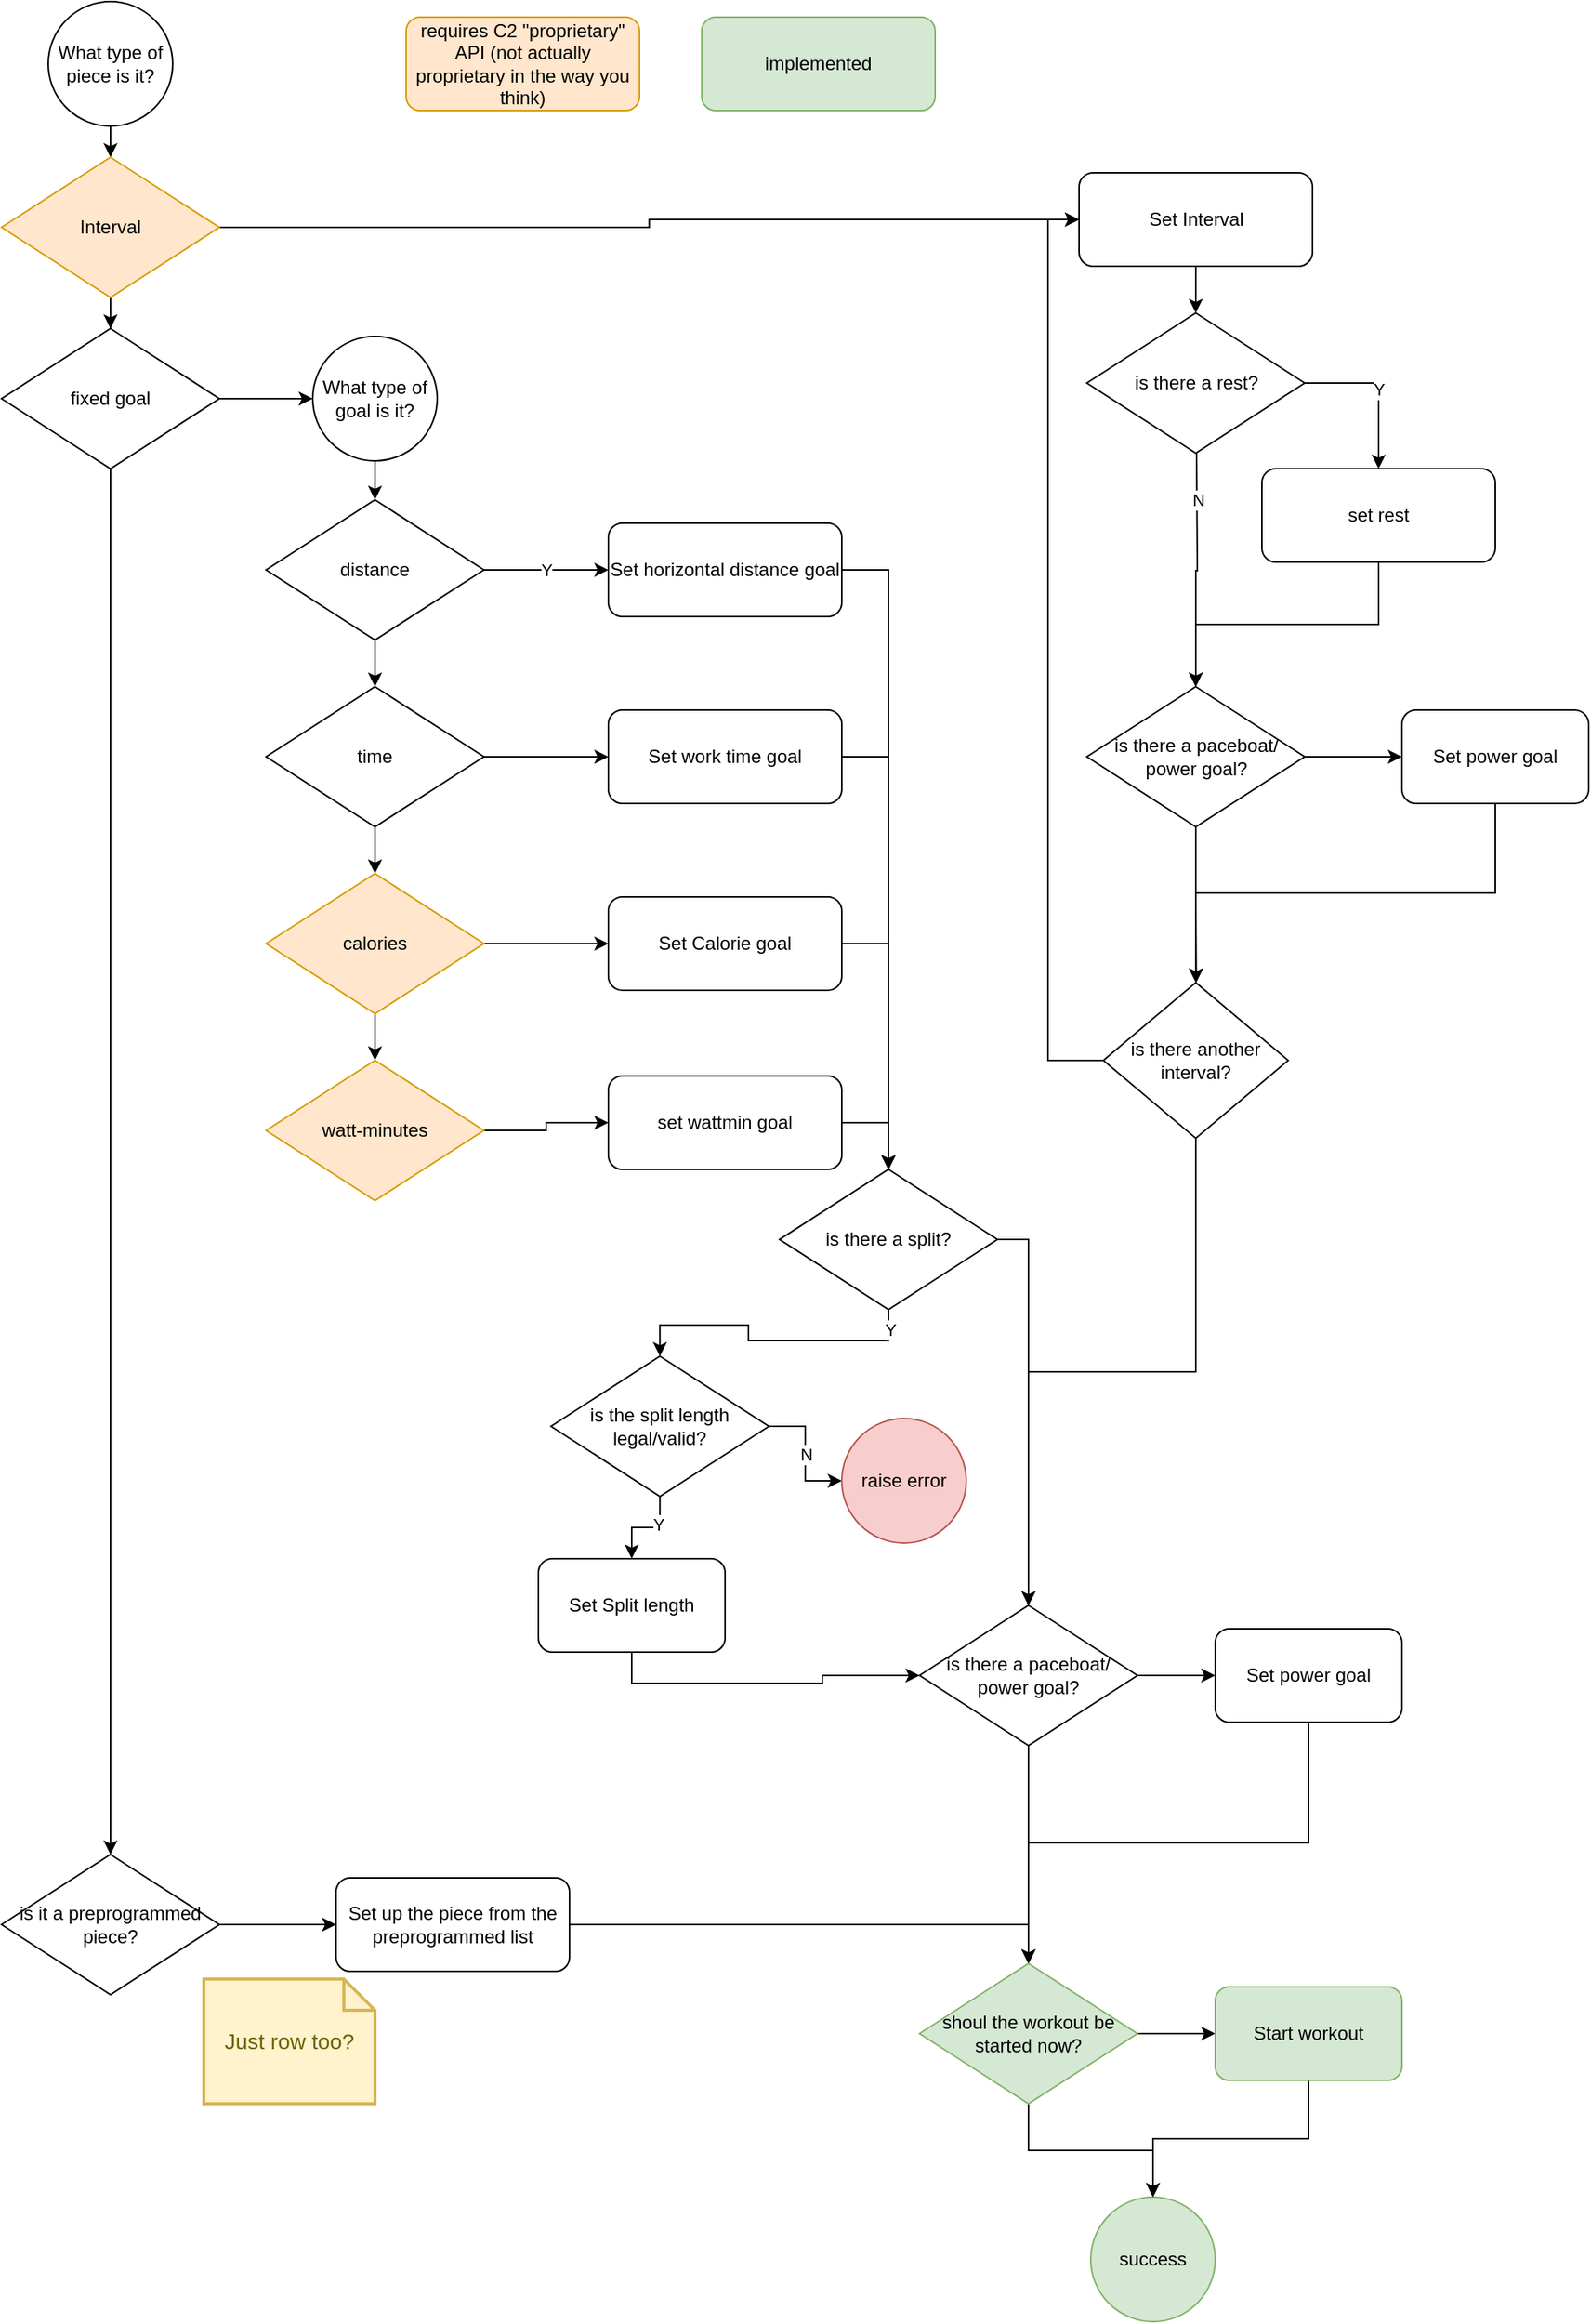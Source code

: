 <mxfile compressed="false" version="15.4.0" type="device">
  <diagram id="YCDOuJI4Y9eSO88ZxPCR" name="Workout Setup">
    <mxGraphModel dx="1102" dy="851" grid="1" gridSize="10" guides="1" tooltips="1" connect="1" arrows="1" fold="1" page="1" pageScale="1" pageWidth="850" pageHeight="1100" math="0" shadow="0">
      <root>
        <mxCell id="cu3RjYfwIwkxcJE8TeZc-0" />
        <mxCell id="cu3RjYfwIwkxcJE8TeZc-1" parent="cu3RjYfwIwkxcJE8TeZc-0" />
        <mxCell id="cu3RjYfwIwkxcJE8TeZc-12" value="" style="edgeStyle=orthogonalEdgeStyle;rounded=0;orthogonalLoop=1;jettySize=auto;html=1;exitX=1;exitY=0.5;exitDx=0;exitDy=0;entryX=0.5;entryY=0;entryDx=0;entryDy=0;" parent="cu3RjYfwIwkxcJE8TeZc-1" source="cu3RjYfwIwkxcJE8TeZc-3" target="cu3RjYfwIwkxcJE8TeZc-45" edge="1">
          <mxGeometry relative="1" as="geometry">
            <mxPoint x="640" y="510" as="targetPoint" />
          </mxGeometry>
        </mxCell>
        <mxCell id="cu3RjYfwIwkxcJE8TeZc-3" value="Set horizontal distance goal" style="rounded=1;whiteSpace=wrap;html=1;" parent="cu3RjYfwIwkxcJE8TeZc-1" vertex="1">
          <mxGeometry x="450" y="365" width="150" height="60" as="geometry" />
        </mxCell>
        <mxCell id="cu3RjYfwIwkxcJE8TeZc-8" value="Y" style="edgeStyle=orthogonalEdgeStyle;rounded=0;orthogonalLoop=1;jettySize=auto;html=1;exitX=1;exitY=0.5;exitDx=0;exitDy=0;entryX=0;entryY=0.5;entryDx=0;entryDy=0;" parent="cu3RjYfwIwkxcJE8TeZc-1" source="cu3RjYfwIwkxcJE8TeZc-6" target="cu3RjYfwIwkxcJE8TeZc-3" edge="1">
          <mxGeometry relative="1" as="geometry" />
        </mxCell>
        <mxCell id="cu3RjYfwIwkxcJE8TeZc-10" value="" style="edgeStyle=orthogonalEdgeStyle;rounded=0;orthogonalLoop=1;jettySize=auto;html=1;" parent="cu3RjYfwIwkxcJE8TeZc-1" source="cu3RjYfwIwkxcJE8TeZc-6" target="cu3RjYfwIwkxcJE8TeZc-9" edge="1">
          <mxGeometry relative="1" as="geometry" />
        </mxCell>
        <mxCell id="cu3RjYfwIwkxcJE8TeZc-6" value="distance" style="rhombus;whiteSpace=wrap;html=1;" parent="cu3RjYfwIwkxcJE8TeZc-1" vertex="1">
          <mxGeometry x="230" y="350" width="140" height="90" as="geometry" />
        </mxCell>
        <mxCell id="cu3RjYfwIwkxcJE8TeZc-20" style="edgeStyle=orthogonalEdgeStyle;rounded=0;orthogonalLoop=1;jettySize=auto;html=1;exitX=1;exitY=0.5;exitDx=0;exitDy=0;entryX=0.5;entryY=0;entryDx=0;entryDy=0;" parent="cu3RjYfwIwkxcJE8TeZc-1" source="cu3RjYfwIwkxcJE8TeZc-13" target="cu3RjYfwIwkxcJE8TeZc-45" edge="1">
          <mxGeometry relative="1" as="geometry">
            <mxPoint x="640" y="570" as="targetPoint" />
          </mxGeometry>
        </mxCell>
        <mxCell id="cu3RjYfwIwkxcJE8TeZc-13" value="Set work time goal" style="rounded=1;whiteSpace=wrap;html=1;" parent="cu3RjYfwIwkxcJE8TeZc-1" vertex="1">
          <mxGeometry x="450" y="485" width="150" height="60" as="geometry" />
        </mxCell>
        <mxCell id="cu3RjYfwIwkxcJE8TeZc-14" style="edgeStyle=orthogonalEdgeStyle;rounded=0;orthogonalLoop=1;jettySize=auto;html=1;exitX=1;exitY=0.5;exitDx=0;exitDy=0;entryX=0;entryY=0.5;entryDx=0;entryDy=0;" parent="cu3RjYfwIwkxcJE8TeZc-1" source="cu3RjYfwIwkxcJE8TeZc-9" target="cu3RjYfwIwkxcJE8TeZc-13" edge="1">
          <mxGeometry relative="1" as="geometry" />
        </mxCell>
        <mxCell id="cu3RjYfwIwkxcJE8TeZc-78" style="edgeStyle=orthogonalEdgeStyle;rounded=0;orthogonalLoop=1;jettySize=auto;html=1;exitX=0.5;exitY=1;exitDx=0;exitDy=0;" parent="cu3RjYfwIwkxcJE8TeZc-1" source="cu3RjYfwIwkxcJE8TeZc-9" target="cu3RjYfwIwkxcJE8TeZc-58" edge="1">
          <mxGeometry relative="1" as="geometry" />
        </mxCell>
        <mxCell id="cu3RjYfwIwkxcJE8TeZc-9" value="time" style="rhombus;whiteSpace=wrap;html=1;" parent="cu3RjYfwIwkxcJE8TeZc-1" vertex="1">
          <mxGeometry x="230" y="470" width="140" height="90" as="geometry" />
        </mxCell>
        <mxCell id="cu3RjYfwIwkxcJE8TeZc-103" value="Y" style="edgeStyle=orthogonalEdgeStyle;rounded=0;orthogonalLoop=1;jettySize=auto;html=1;exitX=1;exitY=0.5;exitDx=0;exitDy=0;entryX=0.5;entryY=0;entryDx=0;entryDy=0;" parent="cu3RjYfwIwkxcJE8TeZc-1" source="cu3RjYfwIwkxcJE8TeZc-29" target="cu3RjYfwIwkxcJE8TeZc-30" edge="1">
          <mxGeometry relative="1" as="geometry" />
        </mxCell>
        <mxCell id="cu3RjYfwIwkxcJE8TeZc-113" style="edgeStyle=orthogonalEdgeStyle;rounded=0;orthogonalLoop=1;jettySize=auto;html=1;entryX=0.5;entryY=0;entryDx=0;entryDy=0;" parent="cu3RjYfwIwkxcJE8TeZc-1" target="cu3RjYfwIwkxcJE8TeZc-110" edge="1">
          <mxGeometry relative="1" as="geometry">
            <mxPoint x="828" y="320" as="sourcePoint" />
          </mxGeometry>
        </mxCell>
        <mxCell id="cu3RjYfwIwkxcJE8TeZc-114" value="N" style="edgeLabel;html=1;align=center;verticalAlign=middle;resizable=0;points=[];" parent="cu3RjYfwIwkxcJE8TeZc-113" vertex="1" connectable="0">
          <mxGeometry x="-0.607" y="1" relative="1" as="geometry">
            <mxPoint as="offset" />
          </mxGeometry>
        </mxCell>
        <mxCell id="cu3RjYfwIwkxcJE8TeZc-29" value="is there a rest?" style="rhombus;whiteSpace=wrap;html=1;" parent="cu3RjYfwIwkxcJE8TeZc-1" vertex="1">
          <mxGeometry x="757.5" y="230" width="140" height="90" as="geometry" />
        </mxCell>
        <mxCell id="cu3RjYfwIwkxcJE8TeZc-105" style="edgeStyle=orthogonalEdgeStyle;rounded=0;orthogonalLoop=1;jettySize=auto;html=1;exitX=0.5;exitY=1;exitDx=0;exitDy=0;entryX=0.5;entryY=0;entryDx=0;entryDy=0;" parent="cu3RjYfwIwkxcJE8TeZc-1" source="cu3RjYfwIwkxcJE8TeZc-30" target="cu3RjYfwIwkxcJE8TeZc-110" edge="1">
          <mxGeometry relative="1" as="geometry" />
        </mxCell>
        <mxCell id="cu3RjYfwIwkxcJE8TeZc-30" value="set rest" style="rounded=1;whiteSpace=wrap;html=1;" parent="cu3RjYfwIwkxcJE8TeZc-1" vertex="1">
          <mxGeometry x="870" y="330" width="150" height="60" as="geometry" />
        </mxCell>
        <mxCell id="cu3RjYfwIwkxcJE8TeZc-42" style="edgeStyle=orthogonalEdgeStyle;rounded=0;orthogonalLoop=1;jettySize=auto;html=1;exitX=0.5;exitY=1;exitDx=0;exitDy=0;entryX=0.5;entryY=0;entryDx=0;entryDy=0;" parent="cu3RjYfwIwkxcJE8TeZc-1" source="cu3RjYfwIwkxcJE8TeZc-40" target="cu3RjYfwIwkxcJE8TeZc-41" edge="1">
          <mxGeometry relative="1" as="geometry" />
        </mxCell>
        <mxCell id="cu3RjYfwIwkxcJE8TeZc-40" value="&lt;span&gt;What type of piece is it?&lt;/span&gt;" style="ellipse;whiteSpace=wrap;html=1;aspect=fixed;fillColor=default;align=center;" parent="cu3RjYfwIwkxcJE8TeZc-1" vertex="1">
          <mxGeometry x="90" y="30" width="80" height="80" as="geometry" />
        </mxCell>
        <mxCell id="cu3RjYfwIwkxcJE8TeZc-44" value="" style="edgeStyle=orthogonalEdgeStyle;rounded=0;orthogonalLoop=1;jettySize=auto;html=1;" parent="cu3RjYfwIwkxcJE8TeZc-1" source="cu3RjYfwIwkxcJE8TeZc-41" target="cu3RjYfwIwkxcJE8TeZc-43" edge="1">
          <mxGeometry relative="1" as="geometry" />
        </mxCell>
        <mxCell id="cu3RjYfwIwkxcJE8TeZc-106" style="edgeStyle=orthogonalEdgeStyle;rounded=0;orthogonalLoop=1;jettySize=auto;html=1;exitX=1;exitY=0.5;exitDx=0;exitDy=0;entryX=0;entryY=0.5;entryDx=0;entryDy=0;" parent="cu3RjYfwIwkxcJE8TeZc-1" source="cu3RjYfwIwkxcJE8TeZc-41" target="cu3RjYfwIwkxcJE8TeZc-61" edge="1">
          <mxGeometry relative="1" as="geometry" />
        </mxCell>
        <mxCell id="cu3RjYfwIwkxcJE8TeZc-41" value="Interval" style="rhombus;whiteSpace=wrap;html=1;fillColor=#ffe6cc;strokeColor=#d79b00;" parent="cu3RjYfwIwkxcJE8TeZc-1" vertex="1">
          <mxGeometry x="60" y="130" width="140" height="90" as="geometry" />
        </mxCell>
        <mxCell id="cu3RjYfwIwkxcJE8TeZc-47" style="edgeStyle=orthogonalEdgeStyle;rounded=0;orthogonalLoop=1;jettySize=auto;html=1;exitX=0.5;exitY=1;exitDx=0;exitDy=0;entryX=0.5;entryY=0;entryDx=0;entryDy=0;" parent="cu3RjYfwIwkxcJE8TeZc-1" source="cu3RjYfwIwkxcJE8TeZc-43" target="cu3RjYfwIwkxcJE8TeZc-46" edge="1">
          <mxGeometry relative="1" as="geometry" />
        </mxCell>
        <mxCell id="cu3RjYfwIwkxcJE8TeZc-51" style="edgeStyle=orthogonalEdgeStyle;rounded=0;orthogonalLoop=1;jettySize=auto;html=1;exitX=1;exitY=0.5;exitDx=0;exitDy=0;entryX=0;entryY=0.5;entryDx=0;entryDy=0;" parent="cu3RjYfwIwkxcJE8TeZc-1" source="cu3RjYfwIwkxcJE8TeZc-43" target="cu3RjYfwIwkxcJE8TeZc-50" edge="1">
          <mxGeometry relative="1" as="geometry" />
        </mxCell>
        <mxCell id="cu3RjYfwIwkxcJE8TeZc-43" value="fixed goal" style="rhombus;whiteSpace=wrap;html=1;" parent="cu3RjYfwIwkxcJE8TeZc-1" vertex="1">
          <mxGeometry x="60" y="240" width="140" height="90" as="geometry" />
        </mxCell>
        <mxCell id="cu3RjYfwIwkxcJE8TeZc-89" style="edgeStyle=orthogonalEdgeStyle;rounded=0;orthogonalLoop=1;jettySize=auto;html=1;exitX=1;exitY=0.5;exitDx=0;exitDy=0;entryX=0.5;entryY=0;entryDx=0;entryDy=0;" parent="cu3RjYfwIwkxcJE8TeZc-1" source="cu3RjYfwIwkxcJE8TeZc-45" target="cu3RjYfwIwkxcJE8TeZc-62" edge="1">
          <mxGeometry relative="1" as="geometry" />
        </mxCell>
        <mxCell id="cu3RjYfwIwkxcJE8TeZc-90" style="edgeStyle=orthogonalEdgeStyle;rounded=0;orthogonalLoop=1;jettySize=auto;html=1;exitX=0.5;exitY=1;exitDx=0;exitDy=0;entryX=0.5;entryY=0;entryDx=0;entryDy=0;" parent="cu3RjYfwIwkxcJE8TeZc-1" source="cu3RjYfwIwkxcJE8TeZc-45" target="cu3RjYfwIwkxcJE8TeZc-87" edge="1">
          <mxGeometry relative="1" as="geometry" />
        </mxCell>
        <mxCell id="cu3RjYfwIwkxcJE8TeZc-108" value="Y" style="edgeLabel;html=1;align=center;verticalAlign=middle;resizable=0;points=[];" parent="cu3RjYfwIwkxcJE8TeZc-90" vertex="1" connectable="0">
          <mxGeometry x="-0.867" y="1" relative="1" as="geometry">
            <mxPoint as="offset" />
          </mxGeometry>
        </mxCell>
        <mxCell id="cu3RjYfwIwkxcJE8TeZc-45" value="is there a split?" style="rhombus;whiteSpace=wrap;html=1;" parent="cu3RjYfwIwkxcJE8TeZc-1" vertex="1">
          <mxGeometry x="560" y="780" width="140" height="90" as="geometry" />
        </mxCell>
        <mxCell id="cu3RjYfwIwkxcJE8TeZc-49" style="edgeStyle=orthogonalEdgeStyle;rounded=0;orthogonalLoop=1;jettySize=auto;html=1;exitX=1;exitY=0.5;exitDx=0;exitDy=0;entryX=0;entryY=0.5;entryDx=0;entryDy=0;" parent="cu3RjYfwIwkxcJE8TeZc-1" source="cu3RjYfwIwkxcJE8TeZc-46" target="cu3RjYfwIwkxcJE8TeZc-48" edge="1">
          <mxGeometry relative="1" as="geometry" />
        </mxCell>
        <mxCell id="cu3RjYfwIwkxcJE8TeZc-46" value="is it a preprogrammed piece?" style="rhombus;whiteSpace=wrap;html=1;" parent="cu3RjYfwIwkxcJE8TeZc-1" vertex="1">
          <mxGeometry x="60" y="1220" width="140" height="90" as="geometry" />
        </mxCell>
        <mxCell id="cu3RjYfwIwkxcJE8TeZc-65" style="edgeStyle=orthogonalEdgeStyle;rounded=0;orthogonalLoop=1;jettySize=auto;html=1;exitX=1;exitY=0.5;exitDx=0;exitDy=0;entryX=0.5;entryY=0;entryDx=0;entryDy=0;" parent="cu3RjYfwIwkxcJE8TeZc-1" source="cu3RjYfwIwkxcJE8TeZc-48" target="cu3RjYfwIwkxcJE8TeZc-67" edge="1">
          <mxGeometry relative="1" as="geometry" />
        </mxCell>
        <mxCell id="cu3RjYfwIwkxcJE8TeZc-48" value="Set up the piece from the preprogrammed list" style="rounded=1;whiteSpace=wrap;html=1;" parent="cu3RjYfwIwkxcJE8TeZc-1" vertex="1">
          <mxGeometry x="275" y="1235" width="150" height="60" as="geometry" />
        </mxCell>
        <mxCell id="cu3RjYfwIwkxcJE8TeZc-57" style="edgeStyle=orthogonalEdgeStyle;rounded=0;orthogonalLoop=1;jettySize=auto;html=1;exitX=0.5;exitY=1;exitDx=0;exitDy=0;entryX=0.5;entryY=0;entryDx=0;entryDy=0;" parent="cu3RjYfwIwkxcJE8TeZc-1" source="cu3RjYfwIwkxcJE8TeZc-50" target="cu3RjYfwIwkxcJE8TeZc-6" edge="1">
          <mxGeometry relative="1" as="geometry" />
        </mxCell>
        <mxCell id="cu3RjYfwIwkxcJE8TeZc-50" value="&lt;span&gt;What type of goal is it?&lt;/span&gt;" style="ellipse;whiteSpace=wrap;html=1;aspect=fixed;fillColor=default;align=center;" parent="cu3RjYfwIwkxcJE8TeZc-1" vertex="1">
          <mxGeometry x="260" y="245" width="80" height="80" as="geometry" />
        </mxCell>
        <mxCell id="cu3RjYfwIwkxcJE8TeZc-79" style="edgeStyle=orthogonalEdgeStyle;rounded=0;orthogonalLoop=1;jettySize=auto;html=1;exitX=0.5;exitY=1;exitDx=0;exitDy=0;" parent="cu3RjYfwIwkxcJE8TeZc-1" source="cu3RjYfwIwkxcJE8TeZc-58" target="cu3RjYfwIwkxcJE8TeZc-77" edge="1">
          <mxGeometry relative="1" as="geometry" />
        </mxCell>
        <mxCell id="cu3RjYfwIwkxcJE8TeZc-81" style="edgeStyle=orthogonalEdgeStyle;rounded=0;orthogonalLoop=1;jettySize=auto;html=1;exitX=1;exitY=0.5;exitDx=0;exitDy=0;entryX=0;entryY=0.5;entryDx=0;entryDy=0;" parent="cu3RjYfwIwkxcJE8TeZc-1" source="cu3RjYfwIwkxcJE8TeZc-58" target="cu3RjYfwIwkxcJE8TeZc-80" edge="1">
          <mxGeometry relative="1" as="geometry" />
        </mxCell>
        <mxCell id="cu3RjYfwIwkxcJE8TeZc-58" value="calories" style="rhombus;whiteSpace=wrap;html=1;fillColor=#ffe6cc;strokeColor=#d79b00;" parent="cu3RjYfwIwkxcJE8TeZc-1" vertex="1">
          <mxGeometry x="230" y="590" width="140" height="90" as="geometry" />
        </mxCell>
        <mxCell id="cu3RjYfwIwkxcJE8TeZc-60" value="requires C2 &quot;proprietary&quot; API (not actually proprietary in the way you think)" style="rounded=1;whiteSpace=wrap;html=1;fillColor=#ffe6cc;strokeColor=#d79b00;" parent="cu3RjYfwIwkxcJE8TeZc-1" vertex="1">
          <mxGeometry x="320" y="40" width="150" height="60" as="geometry" />
        </mxCell>
        <mxCell id="cu3RjYfwIwkxcJE8TeZc-102" style="edgeStyle=orthogonalEdgeStyle;rounded=0;orthogonalLoop=1;jettySize=auto;html=1;exitX=0.5;exitY=1;exitDx=0;exitDy=0;entryX=0.5;entryY=0;entryDx=0;entryDy=0;" parent="cu3RjYfwIwkxcJE8TeZc-1" source="cu3RjYfwIwkxcJE8TeZc-61" target="cu3RjYfwIwkxcJE8TeZc-29" edge="1">
          <mxGeometry relative="1" as="geometry" />
        </mxCell>
        <mxCell id="cu3RjYfwIwkxcJE8TeZc-61" value="Set Interval" style="rounded=1;whiteSpace=wrap;html=1;" parent="cu3RjYfwIwkxcJE8TeZc-1" vertex="1">
          <mxGeometry x="752.5" y="140" width="150" height="60" as="geometry" />
        </mxCell>
        <mxCell id="cu3RjYfwIwkxcJE8TeZc-74" style="edgeStyle=orthogonalEdgeStyle;rounded=0;orthogonalLoop=1;jettySize=auto;html=1;exitX=1;exitY=0.5;exitDx=0;exitDy=0;entryX=0;entryY=0.5;entryDx=0;entryDy=0;" parent="cu3RjYfwIwkxcJE8TeZc-1" source="cu3RjYfwIwkxcJE8TeZc-62" target="cu3RjYfwIwkxcJE8TeZc-73" edge="1">
          <mxGeometry relative="1" as="geometry" />
        </mxCell>
        <mxCell id="cu3RjYfwIwkxcJE8TeZc-76" style="edgeStyle=orthogonalEdgeStyle;rounded=0;orthogonalLoop=1;jettySize=auto;html=1;exitX=0.5;exitY=1;exitDx=0;exitDy=0;entryX=0.5;entryY=0;entryDx=0;entryDy=0;" parent="cu3RjYfwIwkxcJE8TeZc-1" source="cu3RjYfwIwkxcJE8TeZc-62" target="cu3RjYfwIwkxcJE8TeZc-67" edge="1">
          <mxGeometry relative="1" as="geometry">
            <mxPoint x="760" y="1270" as="targetPoint" />
          </mxGeometry>
        </mxCell>
        <mxCell id="cu3RjYfwIwkxcJE8TeZc-62" value="is there a paceboat/&lt;br&gt;power goal?" style="rhombus;whiteSpace=wrap;html=1;" parent="cu3RjYfwIwkxcJE8TeZc-1" vertex="1">
          <mxGeometry x="650" y="1060" width="140" height="90" as="geometry" />
        </mxCell>
        <mxCell id="cu3RjYfwIwkxcJE8TeZc-63" value="success" style="ellipse;whiteSpace=wrap;html=1;aspect=fixed;fillColor=#d5e8d4;align=center;strokeColor=#82b366;" parent="cu3RjYfwIwkxcJE8TeZc-1" vertex="1">
          <mxGeometry x="760" y="1440" width="80" height="80" as="geometry" />
        </mxCell>
        <mxCell id="cu3RjYfwIwkxcJE8TeZc-66" value="implemented" style="rounded=1;whiteSpace=wrap;html=1;fillColor=#d5e8d4;strokeColor=#82b366;" parent="cu3RjYfwIwkxcJE8TeZc-1" vertex="1">
          <mxGeometry x="510" y="40" width="150" height="60" as="geometry" />
        </mxCell>
        <mxCell id="cu3RjYfwIwkxcJE8TeZc-69" style="edgeStyle=orthogonalEdgeStyle;rounded=0;orthogonalLoop=1;jettySize=auto;html=1;exitX=1;exitY=0.5;exitDx=0;exitDy=0;entryX=0;entryY=0.5;entryDx=0;entryDy=0;" parent="cu3RjYfwIwkxcJE8TeZc-1" source="cu3RjYfwIwkxcJE8TeZc-67" target="cu3RjYfwIwkxcJE8TeZc-68" edge="1">
          <mxGeometry relative="1" as="geometry" />
        </mxCell>
        <mxCell id="cu3RjYfwIwkxcJE8TeZc-71" style="edgeStyle=orthogonalEdgeStyle;rounded=0;orthogonalLoop=1;jettySize=auto;html=1;exitX=0.5;exitY=1;exitDx=0;exitDy=0;entryX=0.5;entryY=0;entryDx=0;entryDy=0;" parent="cu3RjYfwIwkxcJE8TeZc-1" source="cu3RjYfwIwkxcJE8TeZc-67" target="cu3RjYfwIwkxcJE8TeZc-63" edge="1">
          <mxGeometry relative="1" as="geometry">
            <mxPoint x="700" y="1490" as="targetPoint" />
          </mxGeometry>
        </mxCell>
        <mxCell id="cu3RjYfwIwkxcJE8TeZc-67" value="shoul the workout be started now?" style="rhombus;whiteSpace=wrap;html=1;fillColor=#d5e8d4;strokeColor=#82b366;" parent="cu3RjYfwIwkxcJE8TeZc-1" vertex="1">
          <mxGeometry x="650" y="1290" width="140" height="90" as="geometry" />
        </mxCell>
        <mxCell id="cu3RjYfwIwkxcJE8TeZc-70" style="edgeStyle=orthogonalEdgeStyle;rounded=0;orthogonalLoop=1;jettySize=auto;html=1;exitX=0.5;exitY=1;exitDx=0;exitDy=0;entryX=0.5;entryY=0;entryDx=0;entryDy=0;" parent="cu3RjYfwIwkxcJE8TeZc-1" source="cu3RjYfwIwkxcJE8TeZc-68" target="cu3RjYfwIwkxcJE8TeZc-63" edge="1">
          <mxGeometry relative="1" as="geometry" />
        </mxCell>
        <mxCell id="cu3RjYfwIwkxcJE8TeZc-68" value="Start workout" style="whiteSpace=wrap;html=1;rounded=1;fillColor=#d5e8d4;strokeColor=#82b366;" parent="cu3RjYfwIwkxcJE8TeZc-1" vertex="1">
          <mxGeometry x="840" y="1305" width="120" height="60" as="geometry" />
        </mxCell>
        <mxCell id="cu3RjYfwIwkxcJE8TeZc-75" style="edgeStyle=orthogonalEdgeStyle;rounded=0;orthogonalLoop=1;jettySize=auto;html=1;exitX=0.5;exitY=1;exitDx=0;exitDy=0;entryX=0.5;entryY=0;entryDx=0;entryDy=0;" parent="cu3RjYfwIwkxcJE8TeZc-1" source="cu3RjYfwIwkxcJE8TeZc-73" target="cu3RjYfwIwkxcJE8TeZc-67" edge="1">
          <mxGeometry relative="1" as="geometry" />
        </mxCell>
        <mxCell id="cu3RjYfwIwkxcJE8TeZc-73" value="Set power goal" style="whiteSpace=wrap;html=1;rounded=1;" parent="cu3RjYfwIwkxcJE8TeZc-1" vertex="1">
          <mxGeometry x="840" y="1075" width="120" height="60" as="geometry" />
        </mxCell>
        <mxCell id="cu3RjYfwIwkxcJE8TeZc-83" style="edgeStyle=orthogonalEdgeStyle;rounded=0;orthogonalLoop=1;jettySize=auto;html=1;exitX=1;exitY=0.5;exitDx=0;exitDy=0;entryX=0;entryY=0.5;entryDx=0;entryDy=0;" parent="cu3RjYfwIwkxcJE8TeZc-1" source="cu3RjYfwIwkxcJE8TeZc-77" target="cu3RjYfwIwkxcJE8TeZc-82" edge="1">
          <mxGeometry relative="1" as="geometry" />
        </mxCell>
        <mxCell id="cu3RjYfwIwkxcJE8TeZc-77" value="watt-minutes" style="rhombus;whiteSpace=wrap;html=1;fillColor=#ffe6cc;strokeColor=#d79b00;" parent="cu3RjYfwIwkxcJE8TeZc-1" vertex="1">
          <mxGeometry x="230" y="710" width="140" height="90" as="geometry" />
        </mxCell>
        <mxCell id="cu3RjYfwIwkxcJE8TeZc-84" style="edgeStyle=orthogonalEdgeStyle;rounded=0;orthogonalLoop=1;jettySize=auto;html=1;exitX=1;exitY=0.5;exitDx=0;exitDy=0;entryX=0.5;entryY=0;entryDx=0;entryDy=0;" parent="cu3RjYfwIwkxcJE8TeZc-1" source="cu3RjYfwIwkxcJE8TeZc-80" target="cu3RjYfwIwkxcJE8TeZc-45" edge="1">
          <mxGeometry relative="1" as="geometry">
            <mxPoint x="640" y="890" as="targetPoint" />
          </mxGeometry>
        </mxCell>
        <mxCell id="cu3RjYfwIwkxcJE8TeZc-80" value="Set Calorie goal" style="rounded=1;whiteSpace=wrap;html=1;" parent="cu3RjYfwIwkxcJE8TeZc-1" vertex="1">
          <mxGeometry x="450" y="605" width="150" height="60" as="geometry" />
        </mxCell>
        <mxCell id="cu3RjYfwIwkxcJE8TeZc-85" style="edgeStyle=orthogonalEdgeStyle;rounded=0;orthogonalLoop=1;jettySize=auto;html=1;exitX=1;exitY=0.5;exitDx=0;exitDy=0;entryX=0.5;entryY=0;entryDx=0;entryDy=0;" parent="cu3RjYfwIwkxcJE8TeZc-1" source="cu3RjYfwIwkxcJE8TeZc-82" target="cu3RjYfwIwkxcJE8TeZc-45" edge="1">
          <mxGeometry relative="1" as="geometry" />
        </mxCell>
        <mxCell id="cu3RjYfwIwkxcJE8TeZc-82" value="set wattmin goal" style="rounded=1;whiteSpace=wrap;html=1;" parent="cu3RjYfwIwkxcJE8TeZc-1" vertex="1">
          <mxGeometry x="450" y="720" width="150" height="60" as="geometry" />
        </mxCell>
        <mxCell id="cu3RjYfwIwkxcJE8TeZc-96" style="edgeStyle=orthogonalEdgeStyle;rounded=0;orthogonalLoop=1;jettySize=auto;html=1;exitX=0.5;exitY=1;exitDx=0;exitDy=0;" parent="cu3RjYfwIwkxcJE8TeZc-1" source="cu3RjYfwIwkxcJE8TeZc-86" target="cu3RjYfwIwkxcJE8TeZc-62" edge="1">
          <mxGeometry relative="1" as="geometry" />
        </mxCell>
        <mxCell id="cu3RjYfwIwkxcJE8TeZc-86" value="Set Split length" style="whiteSpace=wrap;html=1;rounded=1;" parent="cu3RjYfwIwkxcJE8TeZc-1" vertex="1">
          <mxGeometry x="405" y="1030" width="120" height="60" as="geometry" />
        </mxCell>
        <mxCell id="cu3RjYfwIwkxcJE8TeZc-88" style="edgeStyle=orthogonalEdgeStyle;rounded=0;orthogonalLoop=1;jettySize=auto;html=1;exitX=0.5;exitY=1;exitDx=0;exitDy=0;" parent="cu3RjYfwIwkxcJE8TeZc-1" source="cu3RjYfwIwkxcJE8TeZc-87" target="cu3RjYfwIwkxcJE8TeZc-86" edge="1">
          <mxGeometry relative="1" as="geometry" />
        </mxCell>
        <mxCell id="cu3RjYfwIwkxcJE8TeZc-95" value="Y" style="edgeLabel;html=1;align=center;verticalAlign=middle;resizable=0;points=[];" parent="cu3RjYfwIwkxcJE8TeZc-88" vertex="1" connectable="0">
          <mxGeometry x="-0.393" y="-1" relative="1" as="geometry">
            <mxPoint as="offset" />
          </mxGeometry>
        </mxCell>
        <mxCell id="cu3RjYfwIwkxcJE8TeZc-92" value="N" style="edgeStyle=orthogonalEdgeStyle;rounded=0;orthogonalLoop=1;jettySize=auto;html=1;exitX=1;exitY=0.5;exitDx=0;exitDy=0;entryX=0;entryY=0.5;entryDx=0;entryDy=0;" parent="cu3RjYfwIwkxcJE8TeZc-1" source="cu3RjYfwIwkxcJE8TeZc-87" target="cu3RjYfwIwkxcJE8TeZc-93" edge="1">
          <mxGeometry relative="1" as="geometry">
            <mxPoint x="600" y="945" as="targetPoint" />
          </mxGeometry>
        </mxCell>
        <mxCell id="cu3RjYfwIwkxcJE8TeZc-87" value="is the split length legal/valid?" style="rhombus;whiteSpace=wrap;html=1;" parent="cu3RjYfwIwkxcJE8TeZc-1" vertex="1">
          <mxGeometry x="413.13" y="900" width="140" height="90" as="geometry" />
        </mxCell>
        <mxCell id="cu3RjYfwIwkxcJE8TeZc-93" value="raise error" style="ellipse;whiteSpace=wrap;html=1;aspect=fixed;fillColor=#f8cecc;align=center;strokeColor=#b85450;" parent="cu3RjYfwIwkxcJE8TeZc-1" vertex="1">
          <mxGeometry x="600" y="940" width="80" height="80" as="geometry" />
        </mxCell>
        <mxCell id="cu3RjYfwIwkxcJE8TeZc-99" style="edgeStyle=orthogonalEdgeStyle;rounded=0;orthogonalLoop=1;jettySize=auto;html=1;exitX=0;exitY=0.5;exitDx=0;exitDy=0;entryX=0;entryY=0.5;entryDx=0;entryDy=0;" parent="cu3RjYfwIwkxcJE8TeZc-1" source="cu3RjYfwIwkxcJE8TeZc-97" target="cu3RjYfwIwkxcJE8TeZc-61" edge="1">
          <mxGeometry relative="1" as="geometry" />
        </mxCell>
        <mxCell id="cu3RjYfwIwkxcJE8TeZc-107" style="edgeStyle=orthogonalEdgeStyle;rounded=0;orthogonalLoop=1;jettySize=auto;html=1;exitX=0.5;exitY=1;exitDx=0;exitDy=0;entryX=0.5;entryY=0;entryDx=0;entryDy=0;" parent="cu3RjYfwIwkxcJE8TeZc-1" source="cu3RjYfwIwkxcJE8TeZc-97" target="cu3RjYfwIwkxcJE8TeZc-62" edge="1">
          <mxGeometry relative="1" as="geometry">
            <mxPoint x="827.586" y="650" as="targetPoint" />
          </mxGeometry>
        </mxCell>
        <mxCell id="cu3RjYfwIwkxcJE8TeZc-97" value="is there another interval?" style="rhombus;whiteSpace=wrap;html=1;" parent="cu3RjYfwIwkxcJE8TeZc-1" vertex="1">
          <mxGeometry x="768.13" y="660" width="118.75" height="100" as="geometry" />
        </mxCell>
        <mxCell id="cu3RjYfwIwkxcJE8TeZc-115" style="edgeStyle=orthogonalEdgeStyle;rounded=0;orthogonalLoop=1;jettySize=auto;html=1;exitX=1;exitY=0.5;exitDx=0;exitDy=0;entryX=0;entryY=0.5;entryDx=0;entryDy=0;" parent="cu3RjYfwIwkxcJE8TeZc-1" source="cu3RjYfwIwkxcJE8TeZc-110" target="cu3RjYfwIwkxcJE8TeZc-111" edge="1">
          <mxGeometry relative="1" as="geometry" />
        </mxCell>
        <mxCell id="cu3RjYfwIwkxcJE8TeZc-117" style="edgeStyle=orthogonalEdgeStyle;rounded=0;orthogonalLoop=1;jettySize=auto;html=1;exitX=0.5;exitY=1;exitDx=0;exitDy=0;" parent="cu3RjYfwIwkxcJE8TeZc-1" source="cu3RjYfwIwkxcJE8TeZc-110" edge="1">
          <mxGeometry relative="1" as="geometry">
            <mxPoint x="827.833" y="660" as="targetPoint" />
          </mxGeometry>
        </mxCell>
        <mxCell id="cu3RjYfwIwkxcJE8TeZc-110" value="is there a paceboat/&lt;br&gt;power goal?" style="rhombus;whiteSpace=wrap;html=1;" parent="cu3RjYfwIwkxcJE8TeZc-1" vertex="1">
          <mxGeometry x="757.5" y="470" width="140" height="90" as="geometry" />
        </mxCell>
        <mxCell id="cu3RjYfwIwkxcJE8TeZc-116" style="edgeStyle=orthogonalEdgeStyle;rounded=0;orthogonalLoop=1;jettySize=auto;html=1;exitX=0.5;exitY=1;exitDx=0;exitDy=0;entryX=0.5;entryY=0;entryDx=0;entryDy=0;" parent="cu3RjYfwIwkxcJE8TeZc-1" source="cu3RjYfwIwkxcJE8TeZc-111" target="cu3RjYfwIwkxcJE8TeZc-97" edge="1">
          <mxGeometry relative="1" as="geometry" />
        </mxCell>
        <mxCell id="cu3RjYfwIwkxcJE8TeZc-111" value="Set power goal" style="whiteSpace=wrap;html=1;rounded=1;" parent="cu3RjYfwIwkxcJE8TeZc-1" vertex="1">
          <mxGeometry x="960" y="485" width="120" height="60" as="geometry" />
        </mxCell>
        <mxCell id="cu3RjYfwIwkxcJE8TeZc-118" value="Just row too?" style="shape=note;strokeWidth=2;fontSize=14;size=20;whiteSpace=wrap;html=1;fillColor=#fff2cc;strokeColor=#d6b656;fontColor=#666600;align=center;" parent="cu3RjYfwIwkxcJE8TeZc-1" vertex="1">
          <mxGeometry x="190" y="1300" width="110.0" height="80" as="geometry" />
        </mxCell>
      </root>
    </mxGraphModel>
  </diagram>
</mxfile>
